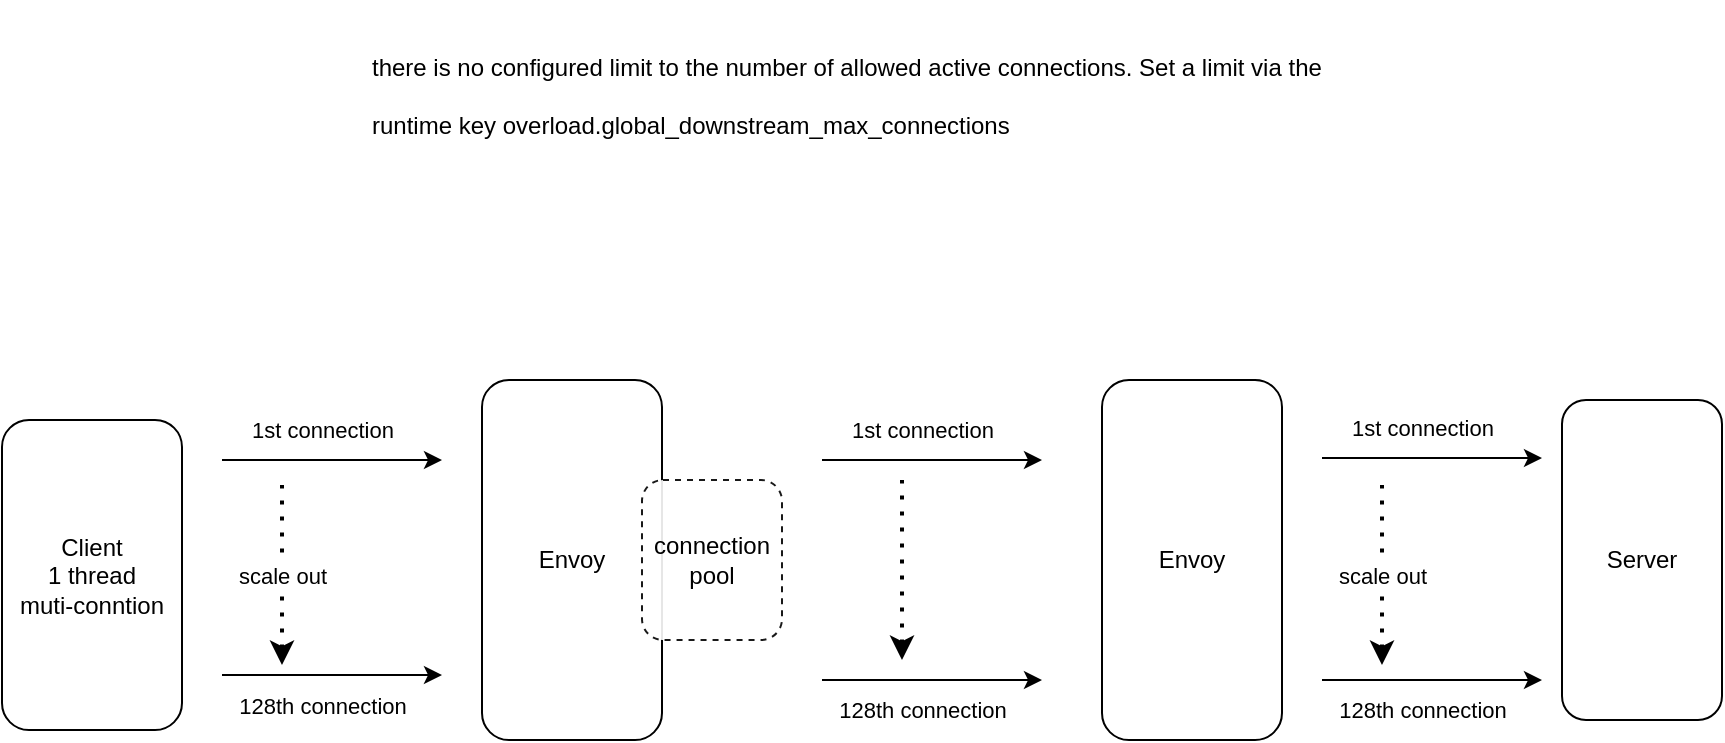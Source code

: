 <mxfile version="14.7.7" type="github">
  <diagram id="dEx6iI7eKl6fTZGobW3s" name="Page-1">
    <mxGraphModel dx="1185" dy="697" grid="1" gridSize="10" guides="1" tooltips="1" connect="1" arrows="1" fold="1" page="1" pageScale="1" pageWidth="850" pageHeight="1100" math="0" shadow="0">
      <root>
        <mxCell id="0" />
        <mxCell id="1" parent="0" />
        <mxCell id="VkatFb8tjk3PXEhCPRFh-4" value="Client&lt;br&gt;1 thread&lt;br&gt;muti-conntion" style="rounded=1;whiteSpace=wrap;html=1;" vertex="1" parent="1">
          <mxGeometry x="60" y="270" width="90" height="155" as="geometry" />
        </mxCell>
        <mxCell id="VkatFb8tjk3PXEhCPRFh-5" value="Envoy" style="rounded=1;whiteSpace=wrap;html=1;" vertex="1" parent="1">
          <mxGeometry x="300" y="250" width="90" height="180" as="geometry" />
        </mxCell>
        <mxCell id="VkatFb8tjk3PXEhCPRFh-7" value="Server" style="rounded=1;whiteSpace=wrap;html=1;" vertex="1" parent="1">
          <mxGeometry x="840" y="260" width="80" height="160" as="geometry" />
        </mxCell>
        <mxCell id="VkatFb8tjk3PXEhCPRFh-13" value="scale out" style="endArrow=none;dashed=1;html=1;dashPattern=1 3;strokeWidth=2;endFill=0;startArrow=classic;startFill=1;" edge="1" parent="1">
          <mxGeometry width="50" height="50" relative="1" as="geometry">
            <mxPoint x="200" y="392.5" as="sourcePoint" />
            <mxPoint x="200" y="302.5" as="targetPoint" />
          </mxGeometry>
        </mxCell>
        <mxCell id="VkatFb8tjk3PXEhCPRFh-20" value="128th connection" style="endArrow=classic;html=1;" edge="1" parent="1">
          <mxGeometry x="-0.091" y="-15" width="50" height="50" relative="1" as="geometry">
            <mxPoint x="170" y="397.5" as="sourcePoint" />
            <mxPoint x="280" y="397.5" as="targetPoint" />
            <mxPoint as="offset" />
          </mxGeometry>
        </mxCell>
        <mxCell id="VkatFb8tjk3PXEhCPRFh-22" value="1st connection" style="endArrow=classic;html=1;" edge="1" parent="1">
          <mxGeometry x="-0.091" y="15" width="50" height="50" relative="1" as="geometry">
            <mxPoint x="170" y="290" as="sourcePoint" />
            <mxPoint x="280" y="290" as="targetPoint" />
            <mxPoint as="offset" />
          </mxGeometry>
        </mxCell>
        <mxCell id="VkatFb8tjk3PXEhCPRFh-23" value="connection&lt;br&gt;pool" style="rounded=1;whiteSpace=wrap;html=1;dashed=1;opacity=90;" vertex="1" parent="1">
          <mxGeometry x="380" y="300" width="70" height="80" as="geometry" />
        </mxCell>
        <mxCell id="VkatFb8tjk3PXEhCPRFh-27" value="" style="endArrow=none;dashed=1;html=1;dashPattern=1 3;strokeWidth=2;startArrow=classic;startFill=1;" edge="1" parent="1">
          <mxGeometry width="50" height="50" relative="1" as="geometry">
            <mxPoint x="510" y="390" as="sourcePoint" />
            <mxPoint x="510" y="300" as="targetPoint" />
          </mxGeometry>
        </mxCell>
        <mxCell id="VkatFb8tjk3PXEhCPRFh-28" value="128th connection" style="endArrow=classic;html=1;" edge="1" parent="1">
          <mxGeometry x="-0.091" y="-15" width="50" height="50" relative="1" as="geometry">
            <mxPoint x="470" y="400.0" as="sourcePoint" />
            <mxPoint x="580" y="400.0" as="targetPoint" />
            <mxPoint as="offset" />
          </mxGeometry>
        </mxCell>
        <mxCell id="VkatFb8tjk3PXEhCPRFh-29" value="1st connection" style="endArrow=classic;html=1;" edge="1" parent="1">
          <mxGeometry x="-0.091" y="15" width="50" height="50" relative="1" as="geometry">
            <mxPoint x="470" y="290.0" as="sourcePoint" />
            <mxPoint x="580" y="290.0" as="targetPoint" />
            <mxPoint as="offset" />
          </mxGeometry>
        </mxCell>
        <mxCell id="VkatFb8tjk3PXEhCPRFh-30" value="Envoy" style="rounded=1;whiteSpace=wrap;html=1;" vertex="1" parent="1">
          <mxGeometry x="610" y="250" width="90" height="180" as="geometry" />
        </mxCell>
        <mxCell id="VkatFb8tjk3PXEhCPRFh-32" value="scale out" style="endArrow=none;dashed=1;html=1;dashPattern=1 3;strokeWidth=2;endFill=0;startArrow=classic;startFill=1;" edge="1" parent="1">
          <mxGeometry width="50" height="50" relative="1" as="geometry">
            <mxPoint x="750" y="392.5" as="sourcePoint" />
            <mxPoint x="750" y="302.5" as="targetPoint" />
          </mxGeometry>
        </mxCell>
        <mxCell id="VkatFb8tjk3PXEhCPRFh-33" value="128th connection" style="endArrow=classic;html=1;" edge="1" parent="1">
          <mxGeometry x="-0.091" y="-15" width="50" height="50" relative="1" as="geometry">
            <mxPoint x="720" y="400" as="sourcePoint" />
            <mxPoint x="830" y="400" as="targetPoint" />
            <mxPoint as="offset" />
          </mxGeometry>
        </mxCell>
        <mxCell id="VkatFb8tjk3PXEhCPRFh-34" value="1st connection" style="endArrow=classic;html=1;" edge="1" parent="1">
          <mxGeometry x="-0.091" y="15" width="50" height="50" relative="1" as="geometry">
            <mxPoint x="720" y="289" as="sourcePoint" />
            <mxPoint x="830" y="289" as="targetPoint" />
            <mxPoint as="offset" />
          </mxGeometry>
        </mxCell>
        <mxCell id="VkatFb8tjk3PXEhCPRFh-35" value="&lt;h1&gt;&lt;span style=&quot;font-size: 12px ; font-weight: normal&quot;&gt;there is no configured limit to the number of allowed active connections. Set a limit via the runtime key overload.global_downstream_max_connections&lt;/span&gt;&lt;br&gt;&lt;/h1&gt;" style="text;html=1;strokeColor=none;fillColor=none;spacing=5;spacingTop=-20;whiteSpace=wrap;overflow=hidden;rounded=0;dashed=1;opacity=0;" vertex="1" parent="1">
          <mxGeometry x="240" y="70" width="510" height="120" as="geometry" />
        </mxCell>
      </root>
    </mxGraphModel>
  </diagram>
</mxfile>
